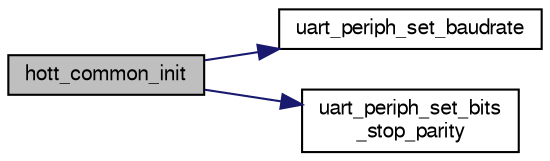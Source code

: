 digraph "hott_common_init"
{
  edge [fontname="FreeSans",fontsize="10",labelfontname="FreeSans",labelfontsize="10"];
  node [fontname="FreeSans",fontsize="10",shape=record];
  rankdir="LR";
  Node1 [label="hott_common_init",height=0.2,width=0.4,color="black", fillcolor="grey75", style="filled", fontcolor="black"];
  Node1 -> Node2 [color="midnightblue",fontsize="10",style="solid",fontname="FreeSans"];
  Node2 [label="uart_periph_set_baudrate",height=0.2,width=0.4,color="black", fillcolor="white", style="filled",URL="$chibios_2mcu__periph_2uart__arch_8c.html#a3eff2a82ddc632e5626c04ad4e717e3b",tooltip="Set baudrate. "];
  Node1 -> Node3 [color="midnightblue",fontsize="10",style="solid",fontname="FreeSans"];
  Node3 [label="uart_periph_set_bits\l_stop_parity",height=0.2,width=0.4,color="black", fillcolor="white", style="filled",URL="$chibios_2mcu__periph_2uart__arch_8c.html#a0cdaf8266fcef9b52d422621b36413d6",tooltip="Set parity and stop bits. "];
}

